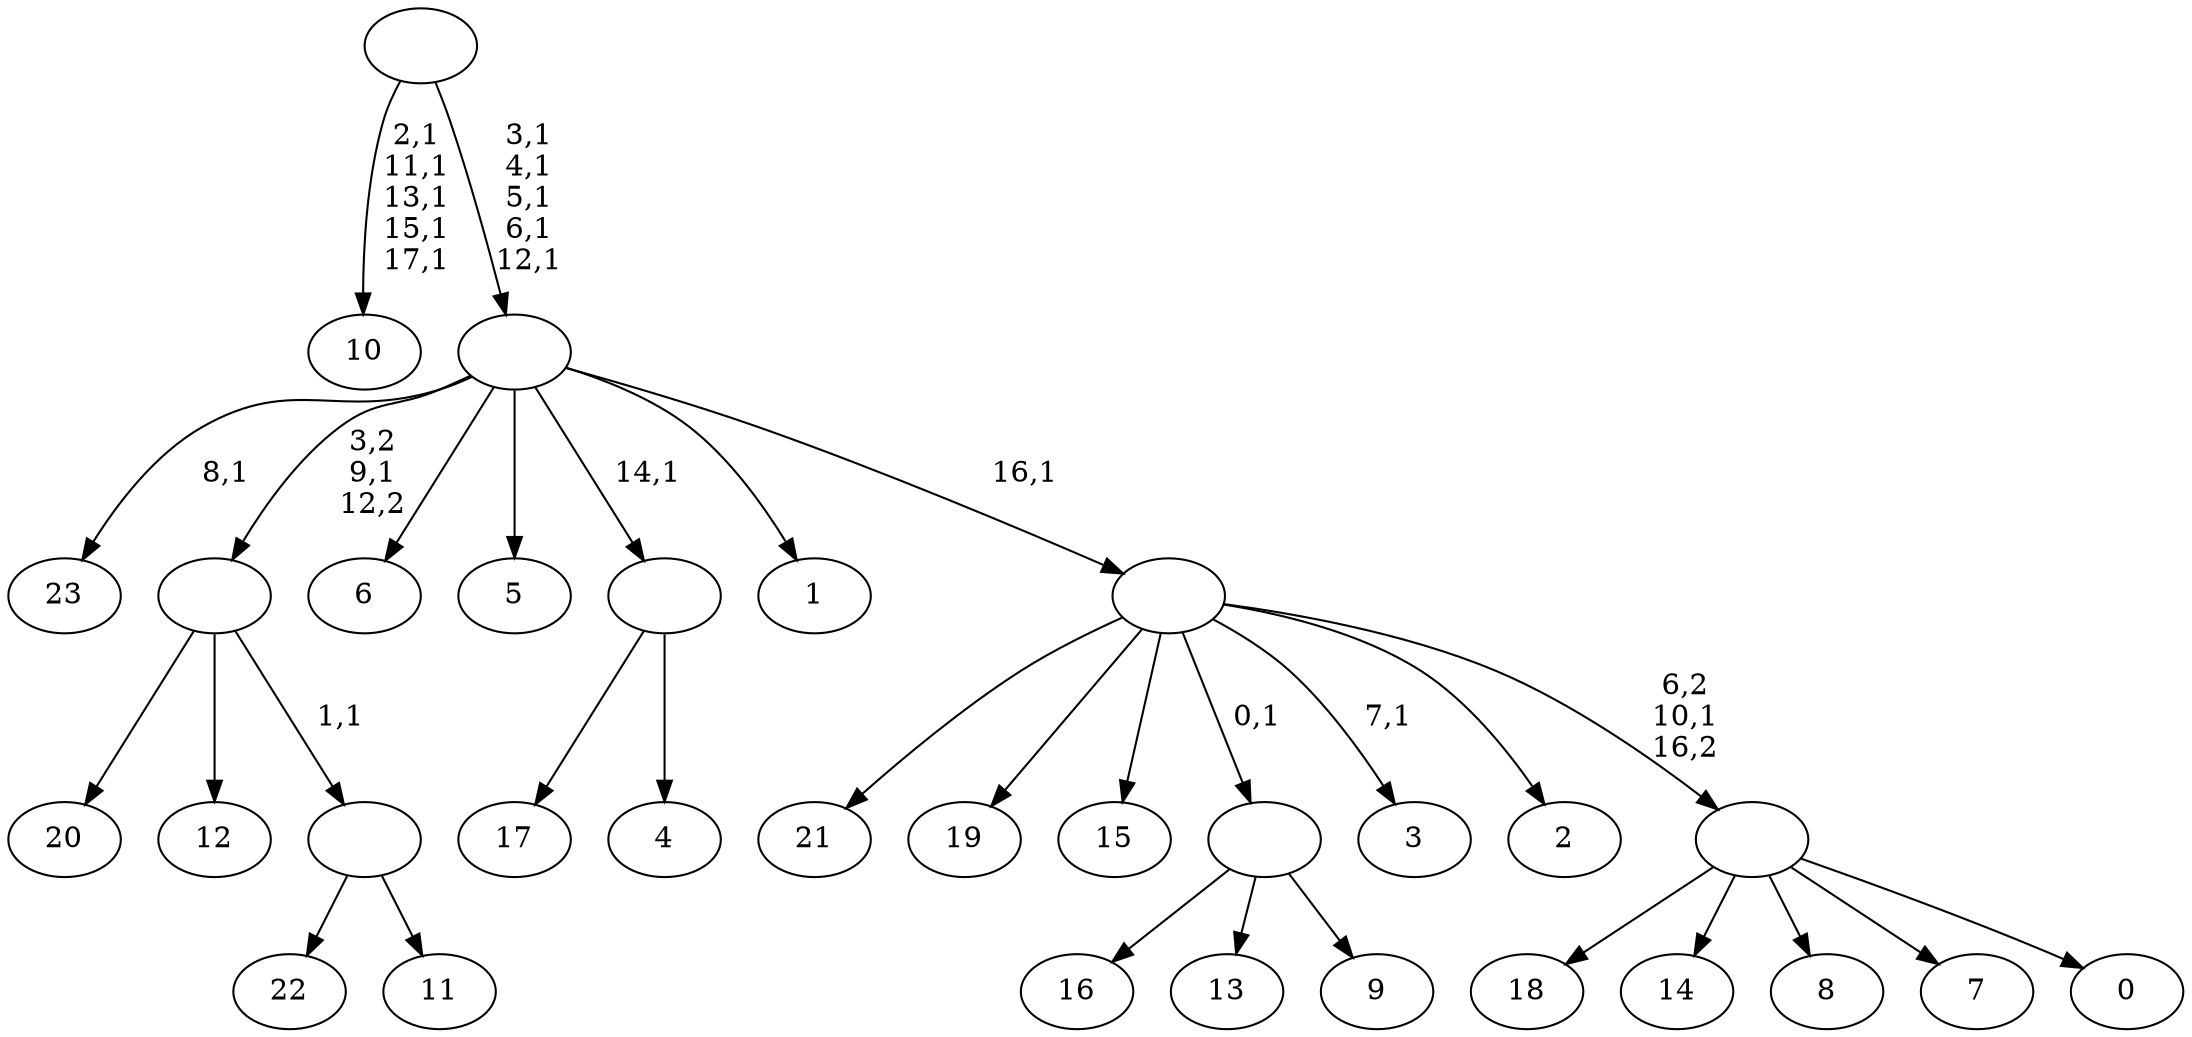 digraph T {
	42 [label="23"]
	40 [label="22"]
	39 [label="21"]
	38 [label="20"]
	37 [label="19"]
	36 [label="18"]
	35 [label="17"]
	34 [label="16"]
	33 [label="15"]
	32 [label="14"]
	31 [label="13"]
	30 [label="12"]
	29 [label="11"]
	28 [label=""]
	27 [label=""]
	26 [label="10"]
	20 [label="9"]
	19 [label=""]
	18 [label="8"]
	17 [label="7"]
	16 [label="6"]
	15 [label="5"]
	14 [label="4"]
	13 [label=""]
	12 [label="3"]
	10 [label="2"]
	9 [label="1"]
	8 [label="0"]
	7 [label=""]
	6 [label=""]
	5 [label=""]
	0 [label=""]
	28 -> 40 [label=""]
	28 -> 29 [label=""]
	27 -> 38 [label=""]
	27 -> 30 [label=""]
	27 -> 28 [label="1,1"]
	19 -> 34 [label=""]
	19 -> 31 [label=""]
	19 -> 20 [label=""]
	13 -> 35 [label=""]
	13 -> 14 [label=""]
	7 -> 36 [label=""]
	7 -> 32 [label=""]
	7 -> 18 [label=""]
	7 -> 17 [label=""]
	7 -> 8 [label=""]
	6 -> 12 [label="7,1"]
	6 -> 39 [label=""]
	6 -> 37 [label=""]
	6 -> 33 [label=""]
	6 -> 19 [label="0,1"]
	6 -> 10 [label=""]
	6 -> 7 [label="6,2\n10,1\n16,2"]
	5 -> 42 [label="8,1"]
	5 -> 27 [label="3,2\n9,1\n12,2"]
	5 -> 16 [label=""]
	5 -> 15 [label=""]
	5 -> 13 [label="14,1"]
	5 -> 9 [label=""]
	5 -> 6 [label="16,1"]
	0 -> 5 [label="3,1\n4,1\n5,1\n6,1\n12,1"]
	0 -> 26 [label="2,1\n11,1\n13,1\n15,1\n17,1"]
}
